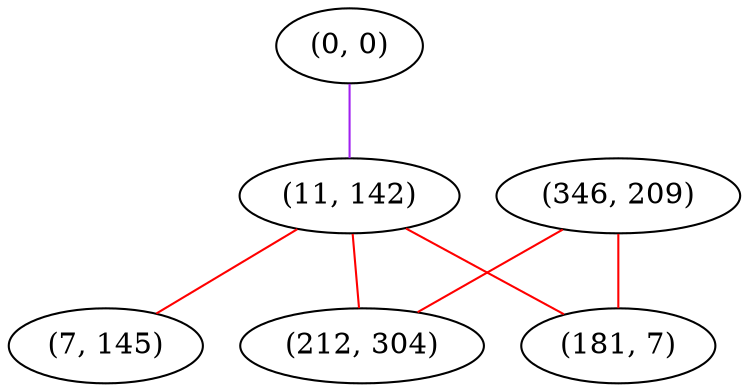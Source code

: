 graph "" {
"(0, 0)";
"(11, 142)";
"(346, 209)";
"(7, 145)";
"(181, 7)";
"(212, 304)";
"(0, 0)" -- "(11, 142)"  [color=purple, key=0, weight=4];
"(11, 142)" -- "(181, 7)"  [color=red, key=0, weight=1];
"(11, 142)" -- "(212, 304)"  [color=red, key=0, weight=1];
"(11, 142)" -- "(7, 145)"  [color=red, key=0, weight=1];
"(346, 209)" -- "(181, 7)"  [color=red, key=0, weight=1];
"(346, 209)" -- "(212, 304)"  [color=red, key=0, weight=1];
}
